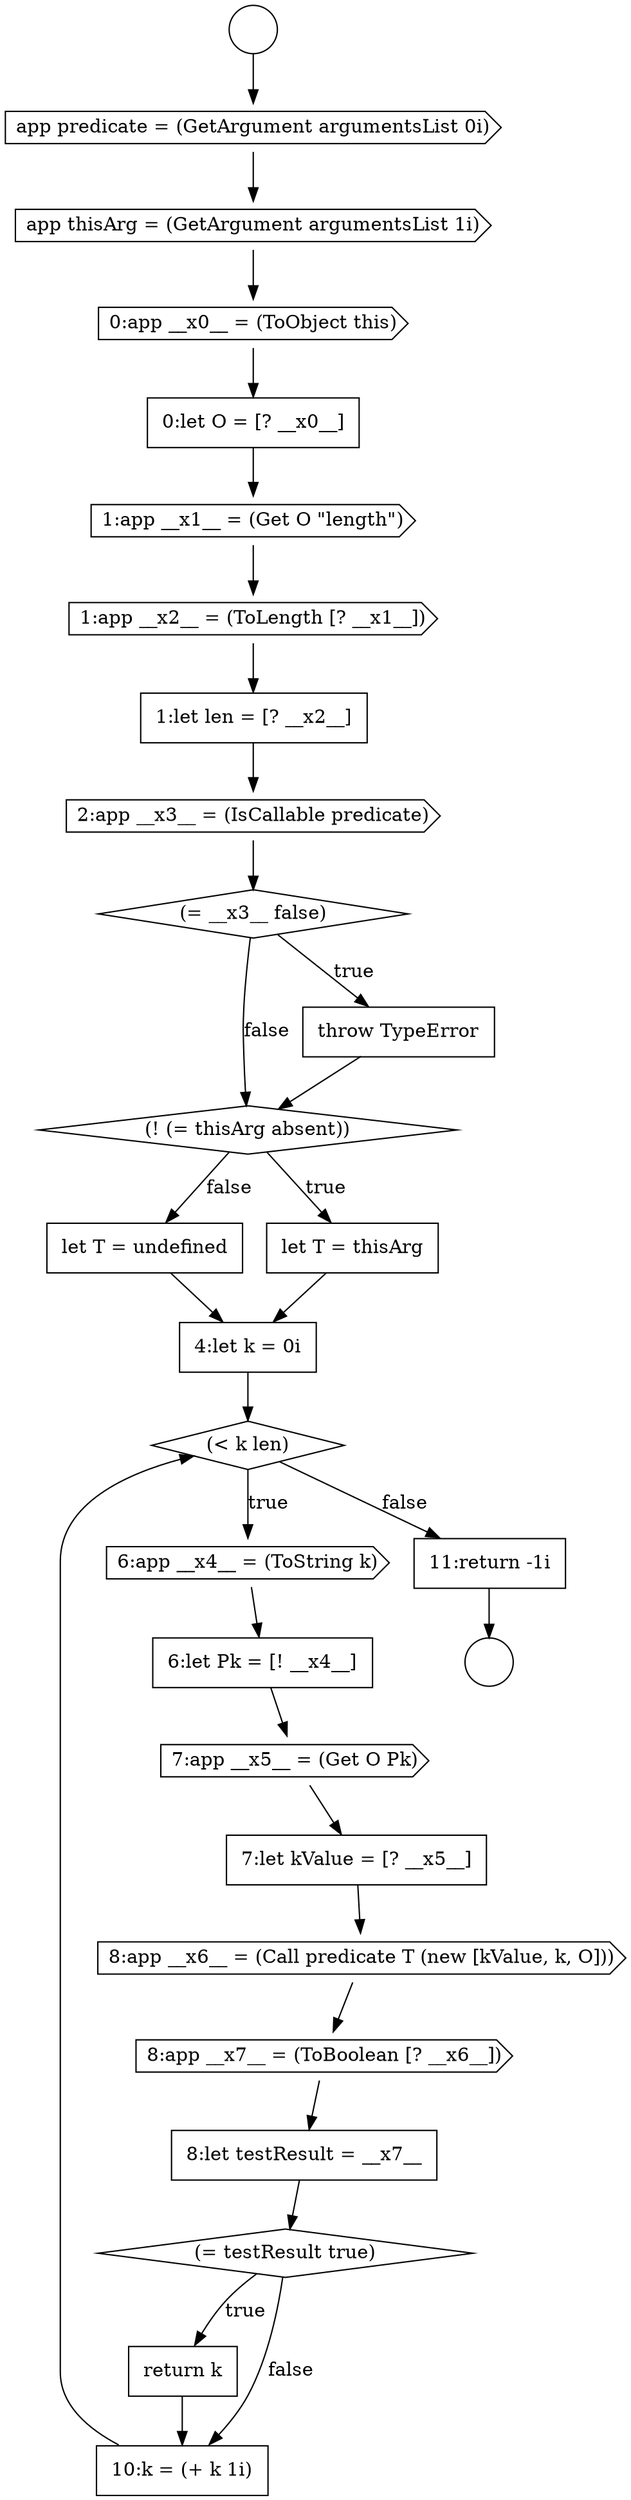 digraph {
  node13557 [shape=cds, label=<<font color="black">0:app __x0__ = (ToObject this)</font>> color="black" fillcolor="white" style=filled]
  node13571 [shape=none, margin=0, label=<<font color="black">
    <table border="0" cellborder="1" cellspacing="0" cellpadding="10">
      <tr><td align="left">6:let Pk = [! __x4__]</td></tr>
    </table>
  </font>> color="black" fillcolor="white" style=filled]
  node13565 [shape=diamond, label=<<font color="black">(! (= thisArg absent))</font>> color="black" fillcolor="white" style=filled]
  node13564 [shape=none, margin=0, label=<<font color="black">
    <table border="0" cellborder="1" cellspacing="0" cellpadding="10">
      <tr><td align="left">throw TypeError</td></tr>
    </table>
  </font>> color="black" fillcolor="white" style=filled]
  node13572 [shape=cds, label=<<font color="black">7:app __x5__ = (Get O Pk)</font>> color="black" fillcolor="white" style=filled]
  node13576 [shape=none, margin=0, label=<<font color="black">
    <table border="0" cellborder="1" cellspacing="0" cellpadding="10">
      <tr><td align="left">8:let testResult = __x7__</td></tr>
    </table>
  </font>> color="black" fillcolor="white" style=filled]
  node13554 [shape=circle label=" " color="black" fillcolor="white" style=filled]
  node13567 [shape=none, margin=0, label=<<font color="black">
    <table border="0" cellborder="1" cellspacing="0" cellpadding="10">
      <tr><td align="left">let T = undefined</td></tr>
    </table>
  </font>> color="black" fillcolor="white" style=filled]
  node13578 [shape=none, margin=0, label=<<font color="black">
    <table border="0" cellborder="1" cellspacing="0" cellpadding="10">
      <tr><td align="left">return k</td></tr>
    </table>
  </font>> color="black" fillcolor="white" style=filled]
  node13555 [shape=cds, label=<<font color="black">app predicate = (GetArgument argumentsList 0i)</font>> color="black" fillcolor="white" style=filled]
  node13573 [shape=none, margin=0, label=<<font color="black">
    <table border="0" cellborder="1" cellspacing="0" cellpadding="10">
      <tr><td align="left">7:let kValue = [? __x5__]</td></tr>
    </table>
  </font>> color="black" fillcolor="white" style=filled]
  node13560 [shape=cds, label=<<font color="black">1:app __x2__ = (ToLength [? __x1__])</font>> color="black" fillcolor="white" style=filled]
  node13570 [shape=cds, label=<<font color="black">6:app __x4__ = (ToString k)</font>> color="black" fillcolor="white" style=filled]
  node13566 [shape=none, margin=0, label=<<font color="black">
    <table border="0" cellborder="1" cellspacing="0" cellpadding="10">
      <tr><td align="left">let T = thisArg</td></tr>
    </table>
  </font>> color="black" fillcolor="white" style=filled]
  node13577 [shape=diamond, label=<<font color="black">(= testResult true)</font>> color="black" fillcolor="white" style=filled]
  node13556 [shape=cds, label=<<font color="black">app thisArg = (GetArgument argumentsList 1i)</font>> color="black" fillcolor="white" style=filled]
  node13574 [shape=cds, label=<<font color="black">8:app __x6__ = (Call predicate T (new [kValue, k, O]))</font>> color="black" fillcolor="white" style=filled]
  node13558 [shape=none, margin=0, label=<<font color="black">
    <table border="0" cellborder="1" cellspacing="0" cellpadding="10">
      <tr><td align="left">0:let O = [? __x0__]</td></tr>
    </table>
  </font>> color="black" fillcolor="white" style=filled]
  node13553 [shape=circle label=" " color="black" fillcolor="white" style=filled]
  node13580 [shape=none, margin=0, label=<<font color="black">
    <table border="0" cellborder="1" cellspacing="0" cellpadding="10">
      <tr><td align="left">11:return -1i</td></tr>
    </table>
  </font>> color="black" fillcolor="white" style=filled]
  node13575 [shape=cds, label=<<font color="black">8:app __x7__ = (ToBoolean [? __x6__])</font>> color="black" fillcolor="white" style=filled]
  node13562 [shape=cds, label=<<font color="black">2:app __x3__ = (IsCallable predicate)</font>> color="black" fillcolor="white" style=filled]
  node13568 [shape=none, margin=0, label=<<font color="black">
    <table border="0" cellborder="1" cellspacing="0" cellpadding="10">
      <tr><td align="left">4:let k = 0i</td></tr>
    </table>
  </font>> color="black" fillcolor="white" style=filled]
  node13579 [shape=none, margin=0, label=<<font color="black">
    <table border="0" cellborder="1" cellspacing="0" cellpadding="10">
      <tr><td align="left">10:k = (+ k 1i)</td></tr>
    </table>
  </font>> color="black" fillcolor="white" style=filled]
  node13559 [shape=cds, label=<<font color="black">1:app __x1__ = (Get O &quot;length&quot;)</font>> color="black" fillcolor="white" style=filled]
  node13569 [shape=diamond, label=<<font color="black">(&lt; k len)</font>> color="black" fillcolor="white" style=filled]
  node13563 [shape=diamond, label=<<font color="black">(= __x3__ false)</font>> color="black" fillcolor="white" style=filled]
  node13561 [shape=none, margin=0, label=<<font color="black">
    <table border="0" cellborder="1" cellspacing="0" cellpadding="10">
      <tr><td align="left">1:let len = [? __x2__]</td></tr>
    </table>
  </font>> color="black" fillcolor="white" style=filled]
  node13570 -> node13571 [ color="black"]
  node13564 -> node13565 [ color="black"]
  node13580 -> node13554 [ color="black"]
  node13560 -> node13561 [ color="black"]
  node13578 -> node13579 [ color="black"]
  node13579 -> node13569 [ color="black"]
  node13559 -> node13560 [ color="black"]
  node13573 -> node13574 [ color="black"]
  node13557 -> node13558 [ color="black"]
  node13553 -> node13555 [ color="black"]
  node13561 -> node13562 [ color="black"]
  node13575 -> node13576 [ color="black"]
  node13558 -> node13559 [ color="black"]
  node13576 -> node13577 [ color="black"]
  node13566 -> node13568 [ color="black"]
  node13565 -> node13566 [label=<<font color="black">true</font>> color="black"]
  node13565 -> node13567 [label=<<font color="black">false</font>> color="black"]
  node13563 -> node13564 [label=<<font color="black">true</font>> color="black"]
  node13563 -> node13565 [label=<<font color="black">false</font>> color="black"]
  node13556 -> node13557 [ color="black"]
  node13569 -> node13570 [label=<<font color="black">true</font>> color="black"]
  node13569 -> node13580 [label=<<font color="black">false</font>> color="black"]
  node13577 -> node13578 [label=<<font color="black">true</font>> color="black"]
  node13577 -> node13579 [label=<<font color="black">false</font>> color="black"]
  node13572 -> node13573 [ color="black"]
  node13567 -> node13568 [ color="black"]
  node13571 -> node13572 [ color="black"]
  node13562 -> node13563 [ color="black"]
  node13555 -> node13556 [ color="black"]
  node13574 -> node13575 [ color="black"]
  node13568 -> node13569 [ color="black"]
}
